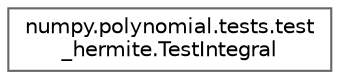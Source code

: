 digraph "Graphical Class Hierarchy"
{
 // LATEX_PDF_SIZE
  bgcolor="transparent";
  edge [fontname=Helvetica,fontsize=10,labelfontname=Helvetica,labelfontsize=10];
  node [fontname=Helvetica,fontsize=10,shape=box,height=0.2,width=0.4];
  rankdir="LR";
  Node0 [id="Node000000",label="numpy.polynomial.tests.test\l_hermite.TestIntegral",height=0.2,width=0.4,color="grey40", fillcolor="white", style="filled",URL="$d3/dfb/classnumpy_1_1polynomial_1_1tests_1_1test__hermite_1_1TestIntegral.html",tooltip=" "];
}
